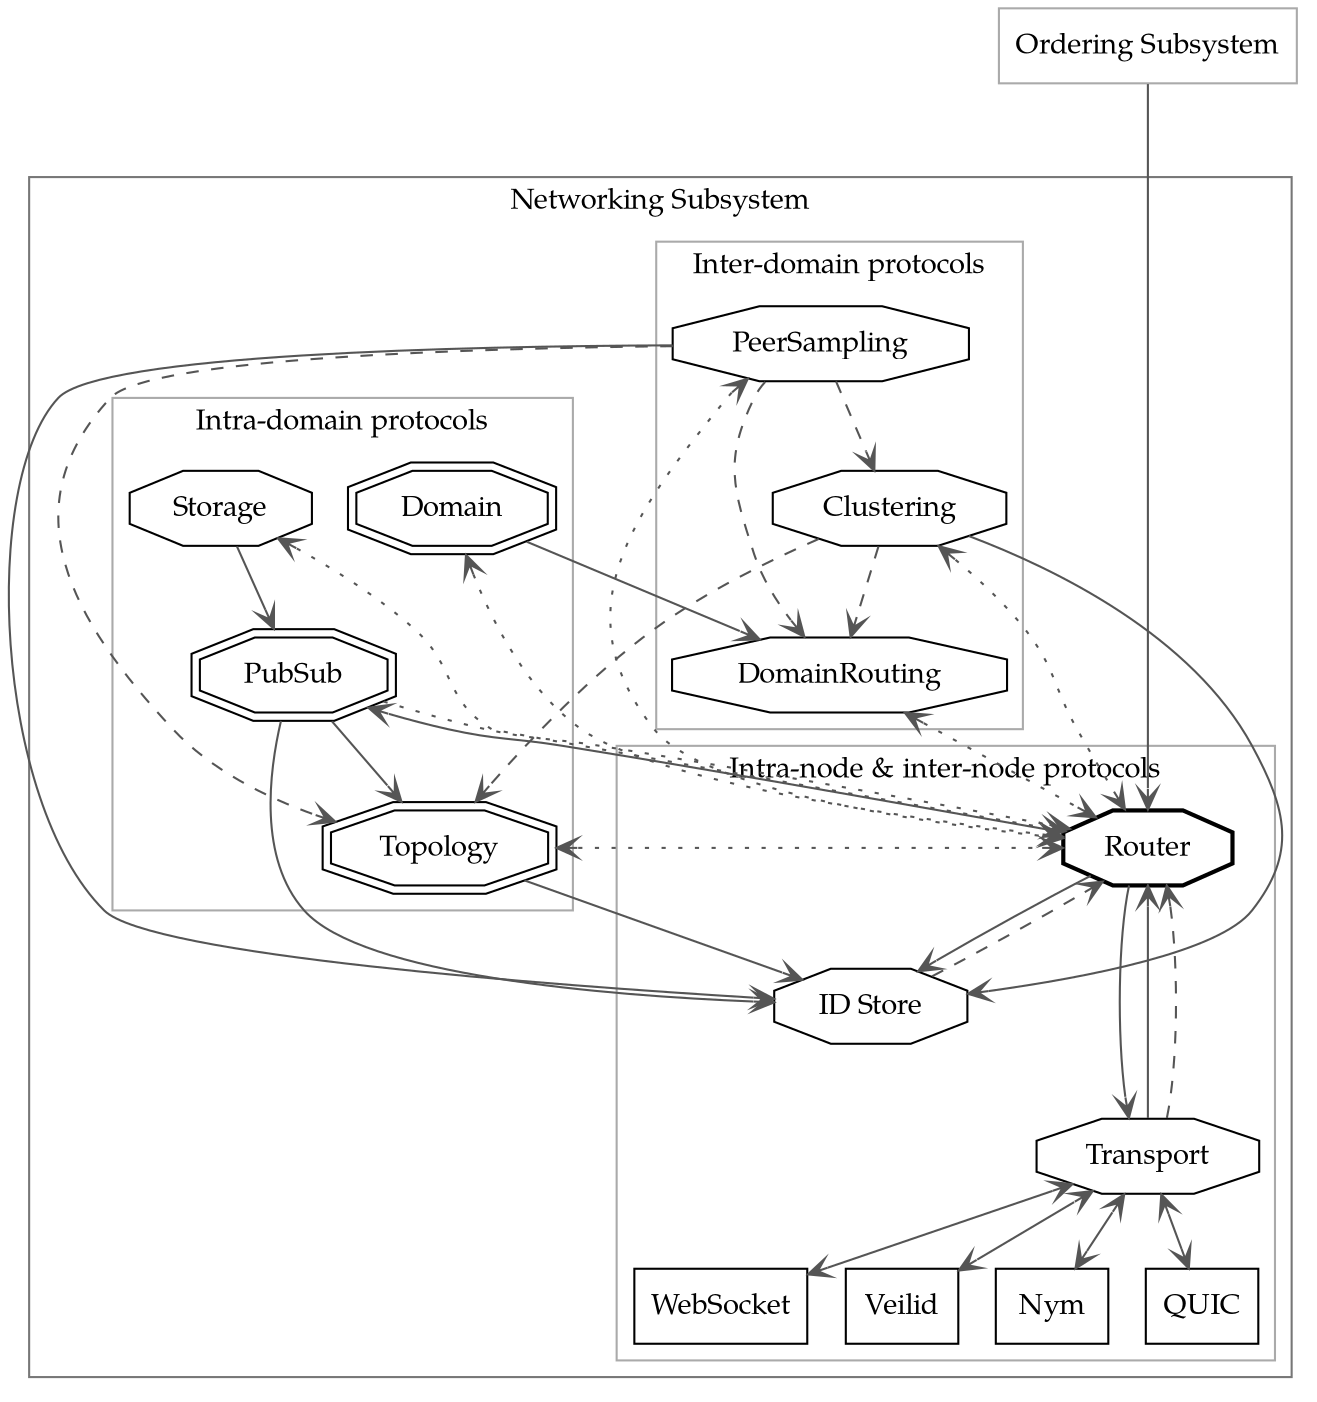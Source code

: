digraph {
    layout = dot
    rankdir = TB
    mclimit = 1.0

    fontname = "TeX Gyre Pagella"
    node [fontname="TeX Gyre Pagella"; shape=octagon]

    # cluster border
    pencolor = "#777777"
    edge [color="#555555"; arrowhead=vee; arrowtail=vee]
    # dark theme
    bgcolor = transparent
    # fontcolor = white
    # node [color=white; fontcolor=white]
    # edge [color="#999999"
    Router [penwidth=2]

    Ordering [label="Ordering Subsystem"; shape=rect; color="#aaaaaa"]
    /*
    subgraph cluster_ordering {
        label = "Ordering Subsystem"
        node [shape=doubleoctagon]

        Consensus
        Mempool
        Execution
    }
    */

    subgraph cluster_networking {
        label = "Networking Subsystem"

        # inter-domain protocols
        subgraph cluster_inter_domain {
            label = "Inter-domain protocols"
            pencolor = "#aaaaaa"

            DomainRouting
            Clustering
            PeerSampling
        }

        # intra-domain protocols
        subgraph cluster_intra_domain {
            label = "Intra-domain protocols"
            pencolor = "#aaaaaa"
            # rank = same
            Domain [shape=doubleoctagon]
            Topology [shape=doubleoctagon]
            PubSub [shape=doubleoctagon]
            Storage
            # Compute
        }

        subgraph cluster_node {
            label = "Intra-node & inter-node protocols"
            pencolor = "#aaaaaa"

            Router
            Transport
            NIDS [label="ID Store"]

            node [shape=rect]
            WebSocket
            Veilid
            Nym
            QUIC
        }
    }

    /*
    subgraph cluster_hwabs {
        label = "HW Abstraction"

        KVStore
        TSStore
        Logging
        WallClock
        Randomness
        Compute
    }

    subgraph cluster_control {
        label = "Control"

        UserPrefs
        StaticConfig
        DynamicConfig
        Measurement
        Decision
        ControlAgent
    }
    */

    # Other components
    #{Consensus Execution Mempool} -> Router [minlen=5; weight=200]
    Ordering -> Router [minlen=5; weight=200]

    # Networking
    #
    # Inter-domain
    PeerSampling -> Clustering [style=dashed]
    {PeerSampling Clustering} -> {DomainRouting Topology} [style=dashed]
    {PeerSampling Clustering DomainRouting} -> Router [dir=both; style=dotted]

    # Intra-domain
    Domain -> DomainRouting
    PubSub -> Topology
    PubSub -> Router [weight=10; style=dotted]
    Storage -> PubSub
    {Domain Topology Storage} -> Router [dir=both; style=dotted]

    # Router
    Router -> Transport [minlen=2; weight=10]
    Router -> PubSub

    # NIDS
    {PeerSampling Clustering Topology PubSub Router} -> NIDS
    NIDS -> Router [style=dashed]

    # Transport
    Transport -> {QUIC WebSocket Veilid Nym} [dir=both]
    Transport -> Router
    Transport -> Router [style=dashed]

     # Example
    edge [color="#ff7777"; style=dotted; constraint=false]
    # Send message to an external identity / pubsub topic
    # Mempool -> Router -> PubSub -> Router -> Transport -> QUIC
}
